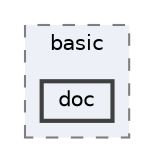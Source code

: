 digraph "src/thermophysicalModels/basic/doc"
{
 // LATEX_PDF_SIZE
  bgcolor="transparent";
  edge [fontname=Helvetica,fontsize=10,labelfontname=Helvetica,labelfontsize=10];
  node [fontname=Helvetica,fontsize=10,shape=box,height=0.2,width=0.4];
  compound=true
  subgraph clusterdir_38cb9973e0eaf6834e10b18bff965c4b {
    graph [ bgcolor="#edf0f7", pencolor="grey50", label="basic", fontname=Helvetica,fontsize=10 style="filled,dashed", URL="dir_38cb9973e0eaf6834e10b18bff965c4b.html",tooltip=""]
  dir_2b4c9310e578c3b08c19df87f1a76b5f [label="doc", fillcolor="#edf0f7", color="grey25", style="filled,bold", URL="dir_2b4c9310e578c3b08c19df87f1a76b5f.html",tooltip=""];
  }
}
